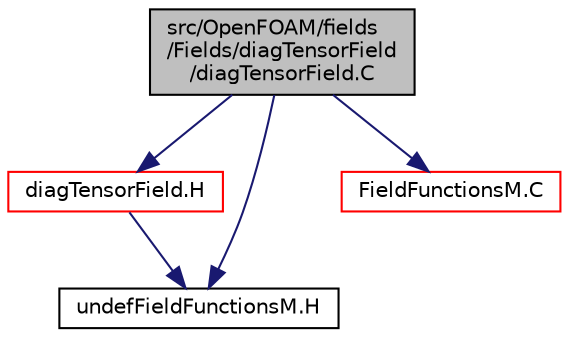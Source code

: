 digraph "src/OpenFOAM/fields/Fields/diagTensorField/diagTensorField.C"
{
  bgcolor="transparent";
  edge [fontname="Helvetica",fontsize="10",labelfontname="Helvetica",labelfontsize="10"];
  node [fontname="Helvetica",fontsize="10",shape=record];
  Node1 [label="src/OpenFOAM/fields\l/Fields/diagTensorField\l/diagTensorField.C",height=0.2,width=0.4,color="black", fillcolor="grey75", style="filled", fontcolor="black"];
  Node1 -> Node2 [color="midnightblue",fontsize="10",style="solid",fontname="Helvetica"];
  Node2 [label="diagTensorField.H",height=0.2,width=0.4,color="red",URL="$a08055.html"];
  Node2 -> Node3 [color="midnightblue",fontsize="10",style="solid",fontname="Helvetica"];
  Node3 [label="undefFieldFunctionsM.H",height=0.2,width=0.4,color="black",URL="$a08075.html"];
  Node1 -> Node4 [color="midnightblue",fontsize="10",style="solid",fontname="Helvetica"];
  Node4 [label="FieldFunctionsM.C",height=0.2,width=0.4,color="red",URL="$a08068.html"];
  Node1 -> Node3 [color="midnightblue",fontsize="10",style="solid",fontname="Helvetica"];
}
